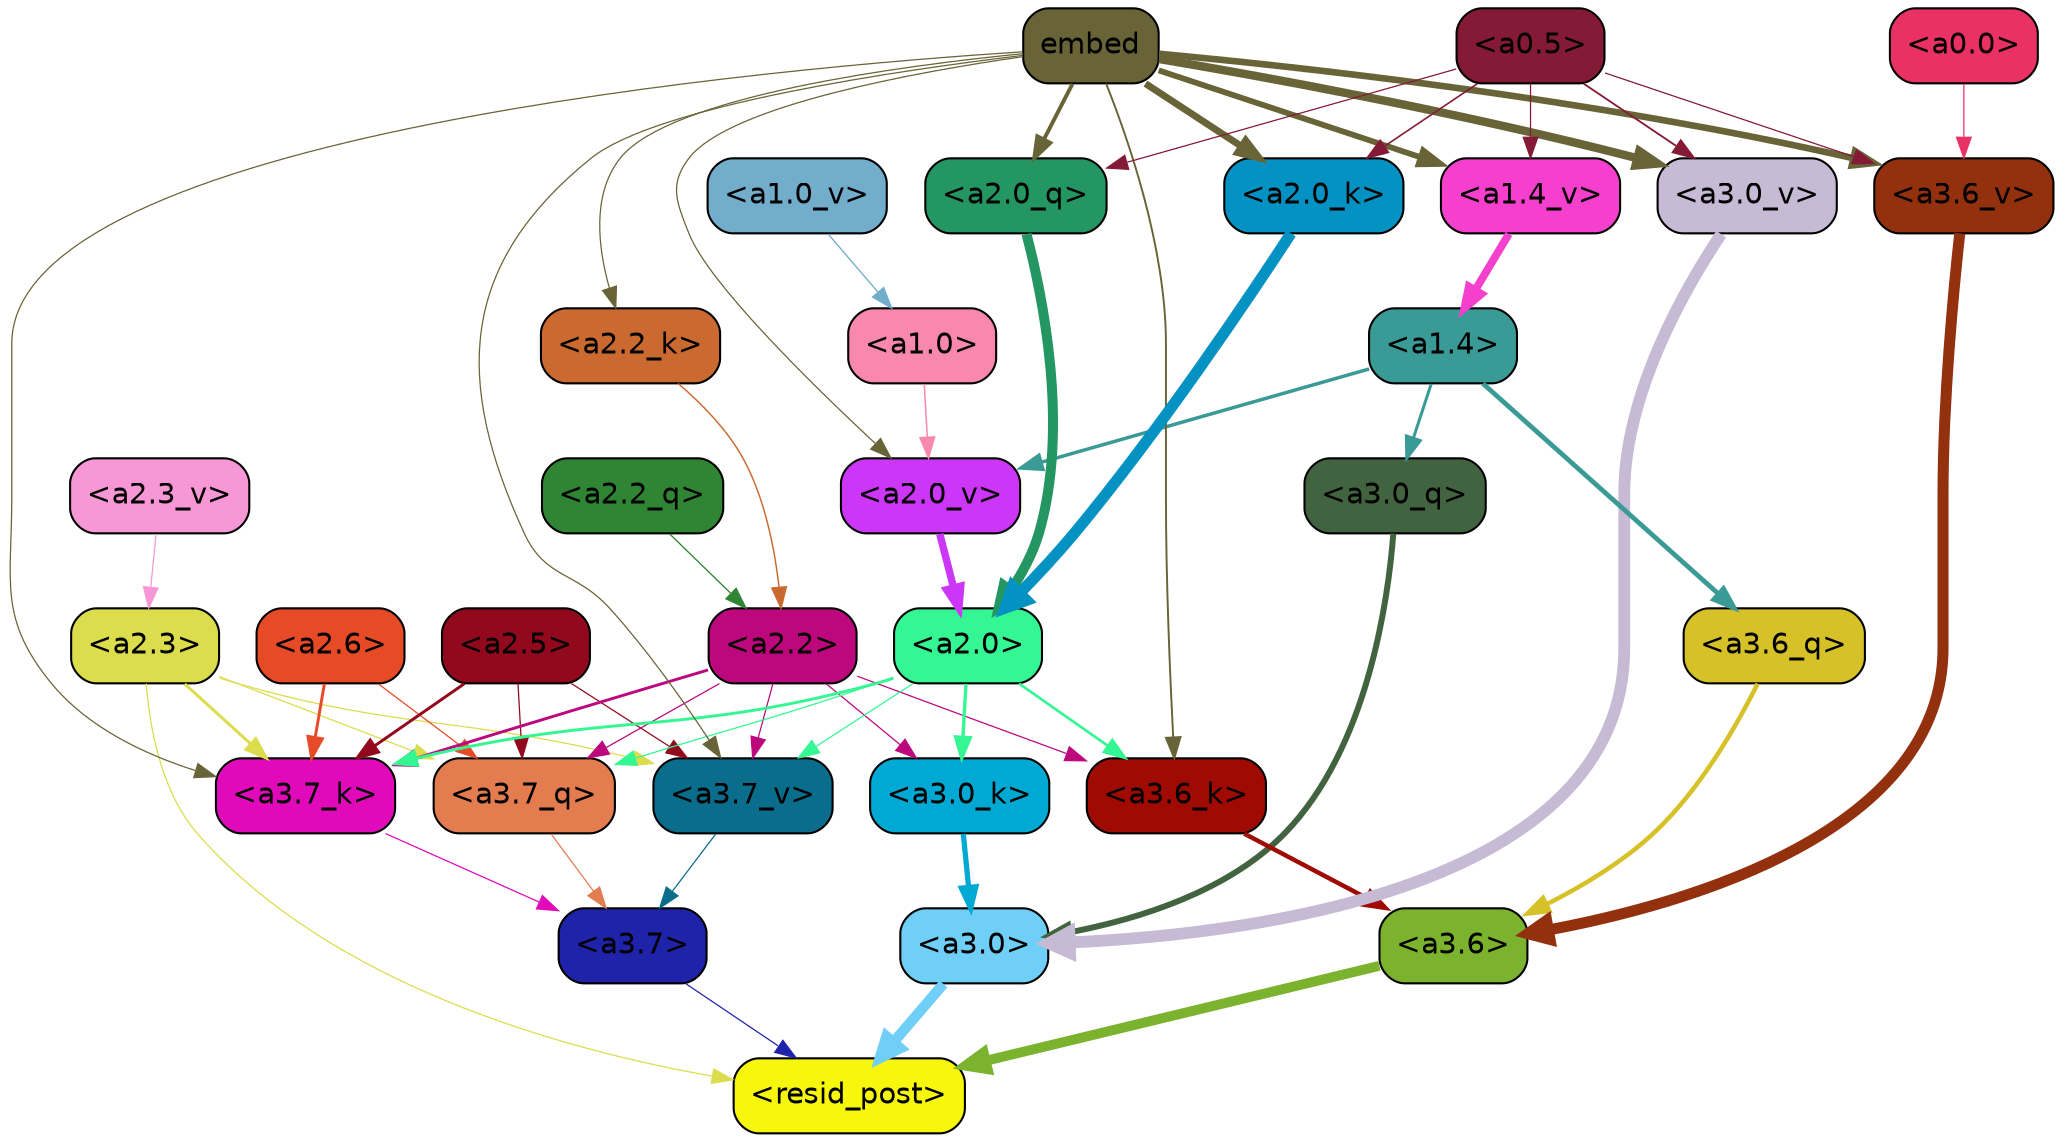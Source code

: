 strict digraph "" {
	graph [bgcolor=transparent,
		layout=dot,
		overlap=false,
		splines=true
	];
	"<a3.7>"	[color=black,
		fillcolor="#1e23aa",
		fontname=Helvetica,
		shape=box,
		style="filled, rounded"];
	"<resid_post>"	[color=black,
		fillcolor="#f7f60d",
		fontname=Helvetica,
		shape=box,
		style="filled, rounded"];
	"<a3.7>" -> "<resid_post>"	[color="#1e23aa",
		penwidth=0.6];
	"<a3.6>"	[color=black,
		fillcolor="#7bb32f",
		fontname=Helvetica,
		shape=box,
		style="filled, rounded"];
	"<a3.6>" -> "<resid_post>"	[color="#7bb32f",
		penwidth=4.749041676521301];
	"<a3.0>"	[color=black,
		fillcolor="#70cff7",
		fontname=Helvetica,
		shape=box,
		style="filled, rounded"];
	"<a3.0>" -> "<resid_post>"	[color="#70cff7",
		penwidth=5.004215121269226];
	"<a2.3>"	[color=black,
		fillcolor="#dbdd4d",
		fontname=Helvetica,
		shape=box,
		style="filled, rounded"];
	"<a2.3>" -> "<resid_post>"	[color="#dbdd4d",
		penwidth=0.6];
	"<a3.7_q>"	[color=black,
		fillcolor="#e37d4f",
		fontname=Helvetica,
		shape=box,
		style="filled, rounded"];
	"<a2.3>" -> "<a3.7_q>"	[color="#dbdd4d",
		penwidth=0.6];
	"<a3.7_k>"	[color=black,
		fillcolor="#e10abb",
		fontname=Helvetica,
		shape=box,
		style="filled, rounded"];
	"<a2.3>" -> "<a3.7_k>"	[color="#dbdd4d",
		penwidth=1.4391854107379913];
	"<a3.7_v>"	[color=black,
		fillcolor="#0a6d8b",
		fontname=Helvetica,
		shape=box,
		style="filled, rounded"];
	"<a2.3>" -> "<a3.7_v>"	[color="#dbdd4d",
		penwidth=0.6];
	"<a3.7_q>" -> "<a3.7>"	[color="#e37d4f",
		penwidth=0.6];
	"<a3.6_q>"	[color=black,
		fillcolor="#d6c228",
		fontname=Helvetica,
		shape=box,
		style="filled, rounded"];
	"<a3.6_q>" -> "<a3.6>"	[color="#d6c228",
		penwidth=2.160832464694977];
	"<a3.0_q>"	[color=black,
		fillcolor="#42633f",
		fontname=Helvetica,
		shape=box,
		style="filled, rounded"];
	"<a3.0_q>" -> "<a3.0>"	[color="#42633f",
		penwidth=2.870753765106201];
	"<a3.7_k>" -> "<a3.7>"	[color="#e10abb",
		penwidth=0.6];
	"<a3.6_k>"	[color=black,
		fillcolor="#9f0b03",
		fontname=Helvetica,
		shape=box,
		style="filled, rounded"];
	"<a3.6_k>" -> "<a3.6>"	[color="#9f0b03",
		penwidth=2.13908451795578];
	"<a3.0_k>"	[color=black,
		fillcolor="#00a9d3",
		fontname=Helvetica,
		shape=box,
		style="filled, rounded"];
	"<a3.0_k>" -> "<a3.0>"	[color="#00a9d3",
		penwidth=2.520303964614868];
	"<a3.7_v>" -> "<a3.7>"	[color="#0a6d8b",
		penwidth=0.6];
	"<a3.6_v>"	[color=black,
		fillcolor="#93300d",
		fontname=Helvetica,
		shape=box,
		style="filled, rounded"];
	"<a3.6_v>" -> "<a3.6>"	[color="#93300d",
		penwidth=5.297133803367615];
	"<a3.0_v>"	[color=black,
		fillcolor="#c6bad4",
		fontname=Helvetica,
		shape=box,
		style="filled, rounded"];
	"<a3.0_v>" -> "<a3.0>"	[color="#c6bad4",
		penwidth=5.680712580680847];
	"<a2.6>"	[color=black,
		fillcolor="#e74a27",
		fontname=Helvetica,
		shape=box,
		style="filled, rounded"];
	"<a2.6>" -> "<a3.7_q>"	[color="#e74a27",
		penwidth=0.6];
	"<a2.6>" -> "<a3.7_k>"	[color="#e74a27",
		penwidth=1.4180794060230255];
	"<a2.5>"	[color=black,
		fillcolor="#92091e",
		fontname=Helvetica,
		shape=box,
		style="filled, rounded"];
	"<a2.5>" -> "<a3.7_q>"	[color="#92091e",
		penwidth=0.6];
	"<a2.5>" -> "<a3.7_k>"	[color="#92091e",
		penwidth=1.4281435310840607];
	"<a2.5>" -> "<a3.7_v>"	[color="#92091e",
		penwidth=0.6];
	"<a2.2>"	[color=black,
		fillcolor="#bd077d",
		fontname=Helvetica,
		shape=box,
		style="filled, rounded"];
	"<a2.2>" -> "<a3.7_q>"	[color="#bd077d",
		penwidth=0.6];
	"<a2.2>" -> "<a3.7_k>"	[color="#bd077d",
		penwidth=1.3982512056827545];
	"<a2.2>" -> "<a3.6_k>"	[color="#bd077d",
		penwidth=0.6];
	"<a2.2>" -> "<a3.0_k>"	[color="#bd077d",
		penwidth=0.6];
	"<a2.2>" -> "<a3.7_v>"	[color="#bd077d",
		penwidth=0.6];
	"<a2.0>"	[color=black,
		fillcolor="#34f693",
		fontname=Helvetica,
		shape=box,
		style="filled, rounded"];
	"<a2.0>" -> "<a3.7_q>"	[color="#34f693",
		penwidth=0.6];
	"<a2.0>" -> "<a3.7_k>"	[color="#34f693",
		penwidth=1.404832512140274];
	"<a2.0>" -> "<a3.6_k>"	[color="#34f693",
		penwidth=1.2708758115768433];
	"<a2.0>" -> "<a3.0_k>"	[color="#34f693",
		penwidth=1.6207245588302612];
	"<a2.0>" -> "<a3.7_v>"	[color="#34f693",
		penwidth=0.6];
	"<a1.4>"	[color=black,
		fillcolor="#3a9a96",
		fontname=Helvetica,
		shape=box,
		style="filled, rounded"];
	"<a1.4>" -> "<a3.6_q>"	[color="#3a9a96",
		penwidth=2.289449453353882];
	"<a1.4>" -> "<a3.0_q>"	[color="#3a9a96",
		penwidth=1.4600623846054077];
	"<a2.0_v>"	[color=black,
		fillcolor="#cc36f6",
		fontname=Helvetica,
		shape=box,
		style="filled, rounded"];
	"<a1.4>" -> "<a2.0_v>"	[color="#3a9a96",
		penwidth=1.676277220249176];
	embed	[color=black,
		fillcolor="#686437",
		fontname=Helvetica,
		shape=box,
		style="filled, rounded"];
	embed -> "<a3.7_k>"	[color="#686437",
		penwidth=0.6];
	embed -> "<a3.6_k>"	[color="#686437",
		penwidth=0.9291638135910034];
	embed -> "<a3.7_v>"	[color="#686437",
		penwidth=0.6];
	embed -> "<a3.6_v>"	[color="#686437",
		penwidth=3.1808209121227264];
	embed -> "<a3.0_v>"	[color="#686437",
		penwidth=4.036660343408585];
	"<a2.0_q>"	[color=black,
		fillcolor="#249662",
		fontname=Helvetica,
		shape=box,
		style="filled, rounded"];
	embed -> "<a2.0_q>"	[color="#686437",
		penwidth=1.8821641206741333];
	"<a2.2_k>"	[color=black,
		fillcolor="#ca6a30",
		fontname=Helvetica,
		shape=box,
		style="filled, rounded"];
	embed -> "<a2.2_k>"	[color="#686437",
		penwidth=0.6];
	"<a2.0_k>"	[color=black,
		fillcolor="#0392c2",
		fontname=Helvetica,
		shape=box,
		style="filled, rounded"];
	embed -> "<a2.0_k>"	[color="#686437",
		penwidth=3.3375256061553955];
	embed -> "<a2.0_v>"	[color="#686437",
		penwidth=0.6];
	"<a1.4_v>"	[color=black,
		fillcolor="#f53fcd",
		fontname=Helvetica,
		shape=box,
		style="filled, rounded"];
	embed -> "<a1.4_v>"	[color="#686437",
		penwidth=2.7935529947280884];
	"<a0.5>"	[color=black,
		fillcolor="#841a36",
		fontname=Helvetica,
		shape=box,
		style="filled, rounded"];
	"<a0.5>" -> "<a3.6_v>"	[color="#841a36",
		penwidth=0.6];
	"<a0.5>" -> "<a3.0_v>"	[color="#841a36",
		penwidth=0.8798569142818451];
	"<a0.5>" -> "<a2.0_q>"	[color="#841a36",
		penwidth=0.6];
	"<a0.5>" -> "<a2.0_k>"	[color="#841a36",
		penwidth=0.7782440185546875];
	"<a0.5>" -> "<a1.4_v>"	[color="#841a36",
		penwidth=0.6];
	"<a0.0>"	[color=black,
		fillcolor="#ea3164",
		fontname=Helvetica,
		shape=box,
		style="filled, rounded"];
	"<a0.0>" -> "<a3.6_v>"	[color="#ea3164",
		penwidth=0.6];
	"<a2.2_q>"	[color=black,
		fillcolor="#2f8534",
		fontname=Helvetica,
		shape=box,
		style="filled, rounded"];
	"<a2.2_q>" -> "<a2.2>"	[color="#2f8534",
		penwidth=0.6392357051372528];
	"<a2.0_q>" -> "<a2.0>"	[color="#249662",
		penwidth=4.795779317617416];
	"<a2.2_k>" -> "<a2.2>"	[color="#ca6a30",
		penwidth=0.7060726433992386];
	"<a2.0_k>" -> "<a2.0>"	[color="#0392c2",
		penwidth=5.401692286133766];
	"<a2.3_v>"	[color=black,
		fillcolor="#f897d5",
		fontname=Helvetica,
		shape=box,
		style="filled, rounded"];
	"<a2.3_v>" -> "<a2.3>"	[color="#f897d5",
		penwidth=0.6];
	"<a2.0_v>" -> "<a2.0>"	[color="#cc36f6",
		penwidth=3.56003999710083];
	"<a1.0>"	[color=black,
		fillcolor="#f988ae",
		fontname=Helvetica,
		shape=box,
		style="filled, rounded"];
	"<a1.0>" -> "<a2.0_v>"	[color="#f988ae",
		penwidth=0.7355214953422546];
	"<a1.4_v>" -> "<a1.4>"	[color="#f53fcd",
		penwidth=3.7673035860061646];
	"<a1.0_v>"	[color=black,
		fillcolor="#73adcc",
		fontname=Helvetica,
		shape=box,
		style="filled, rounded"];
	"<a1.0_v>" -> "<a1.0>"	[color="#73adcc",
		penwidth=0.6493047475814819];
}
